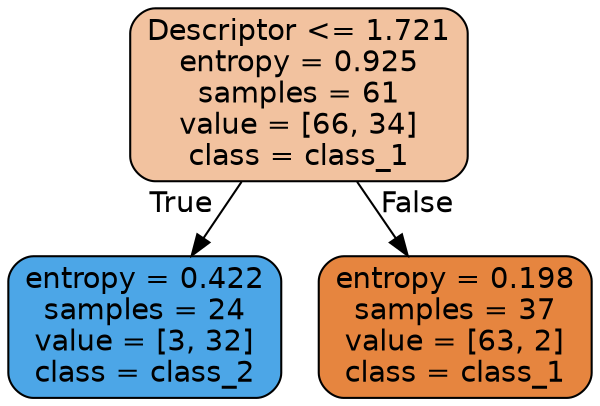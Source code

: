 digraph Tree {
node [shape=box, style="filled, rounded", color="black", fontname="helvetica"] ;
edge [fontname="helvetica"] ;
0 [label="Descriptor <= 1.721\nentropy = 0.925\nsamples = 61\nvalue = [66, 34]\nclass = class_1", fillcolor="#f2c29f"] ;
1 [label="entropy = 0.422\nsamples = 24\nvalue = [3, 32]\nclass = class_2", fillcolor="#4ca6e7"] ;
0 -> 1 [labeldistance=2.5, labelangle=45, headlabel="True"] ;
2 [label="entropy = 0.198\nsamples = 37\nvalue = [63, 2]\nclass = class_1", fillcolor="#e6853f"] ;
0 -> 2 [labeldistance=2.5, labelangle=-45, headlabel="False"] ;
}